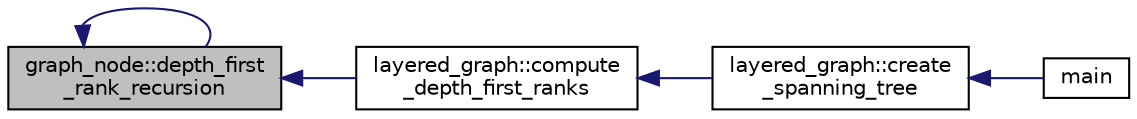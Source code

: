 digraph "graph_node::depth_first_rank_recursion"
{
  edge [fontname="Helvetica",fontsize="10",labelfontname="Helvetica",labelfontsize="10"];
  node [fontname="Helvetica",fontsize="10",shape=record];
  rankdir="LR";
  Node208 [label="graph_node::depth_first\l_rank_recursion",height=0.2,width=0.4,color="black", fillcolor="grey75", style="filled", fontcolor="black"];
  Node208 -> Node208 [dir="back",color="midnightblue",fontsize="10",style="solid",fontname="Helvetica"];
  Node208 -> Node209 [dir="back",color="midnightblue",fontsize="10",style="solid",fontname="Helvetica"];
  Node209 [label="layered_graph::compute\l_depth_first_ranks",height=0.2,width=0.4,color="black", fillcolor="white", style="filled",URL="$da/db1/classlayered__graph.html#a47ab111bd0c2805d1d1fbf3312145e57"];
  Node209 -> Node210 [dir="back",color="midnightblue",fontsize="10",style="solid",fontname="Helvetica"];
  Node210 [label="layered_graph::create\l_spanning_tree",height=0.2,width=0.4,color="black", fillcolor="white", style="filled",URL="$da/db1/classlayered__graph.html#a7993ca913254ae276ff45ab776ed2be9"];
  Node210 -> Node211 [dir="back",color="midnightblue",fontsize="10",style="solid",fontname="Helvetica"];
  Node211 [label="main",height=0.2,width=0.4,color="black", fillcolor="white", style="filled",URL="$da/d62/layered__graph__main_8_c.html#a217dbf8b442f20279ea00b898af96f52"];
}
